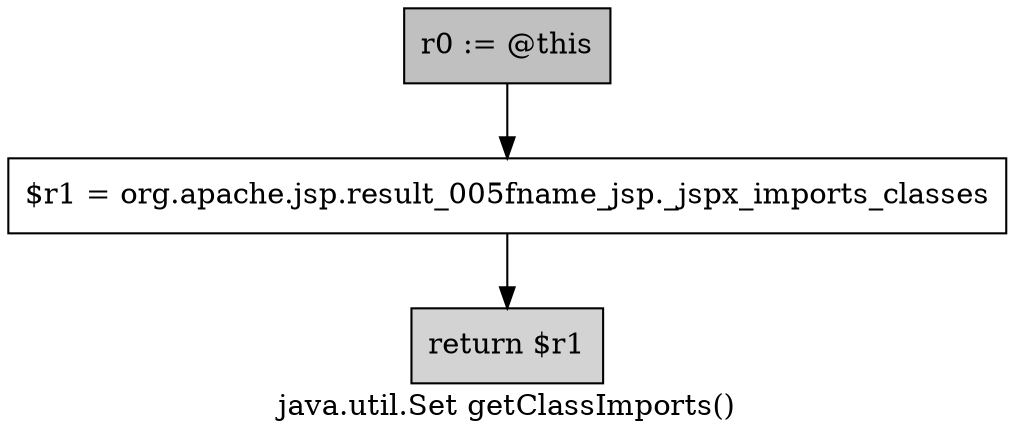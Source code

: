 digraph "java.util.Set getClassImports()" {
    label="java.util.Set getClassImports()";
    node [shape=box];
    "0" [style=filled,fillcolor=gray,label="r0 := @this",];
    "1" [label="$r1 = org.apache.jsp.result_005fname_jsp._jspx_imports_classes",];
    "0"->"1";
    "2" [style=filled,fillcolor=lightgray,label="return $r1",];
    "1"->"2";
}
